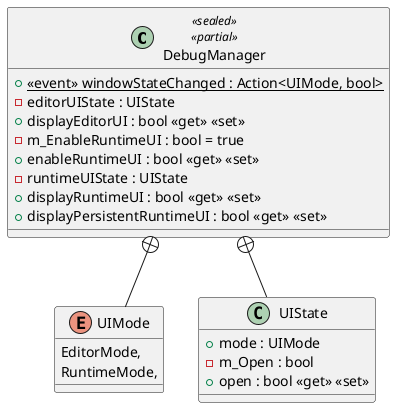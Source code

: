 @startuml
class DebugManager <<sealed>> <<partial>> {
    + {static}  <<event>> windowStateChanged : Action<UIMode, bool> 
    - editorUIState : UIState
    + displayEditorUI : bool <<get>> <<set>>
    - m_EnableRuntimeUI : bool = true
    + enableRuntimeUI : bool <<get>> <<set>>
    - runtimeUIState : UIState
    + displayRuntimeUI : bool <<get>> <<set>>
    + displayPersistentRuntimeUI : bool <<get>> <<set>>
}
enum UIMode {
    EditorMode,
    RuntimeMode,
}
class UIState {
    + mode : UIMode
    - m_Open : bool
    + open : bool <<get>> <<set>>
}
DebugManager +-- UIMode
DebugManager +-- UIState
@enduml
